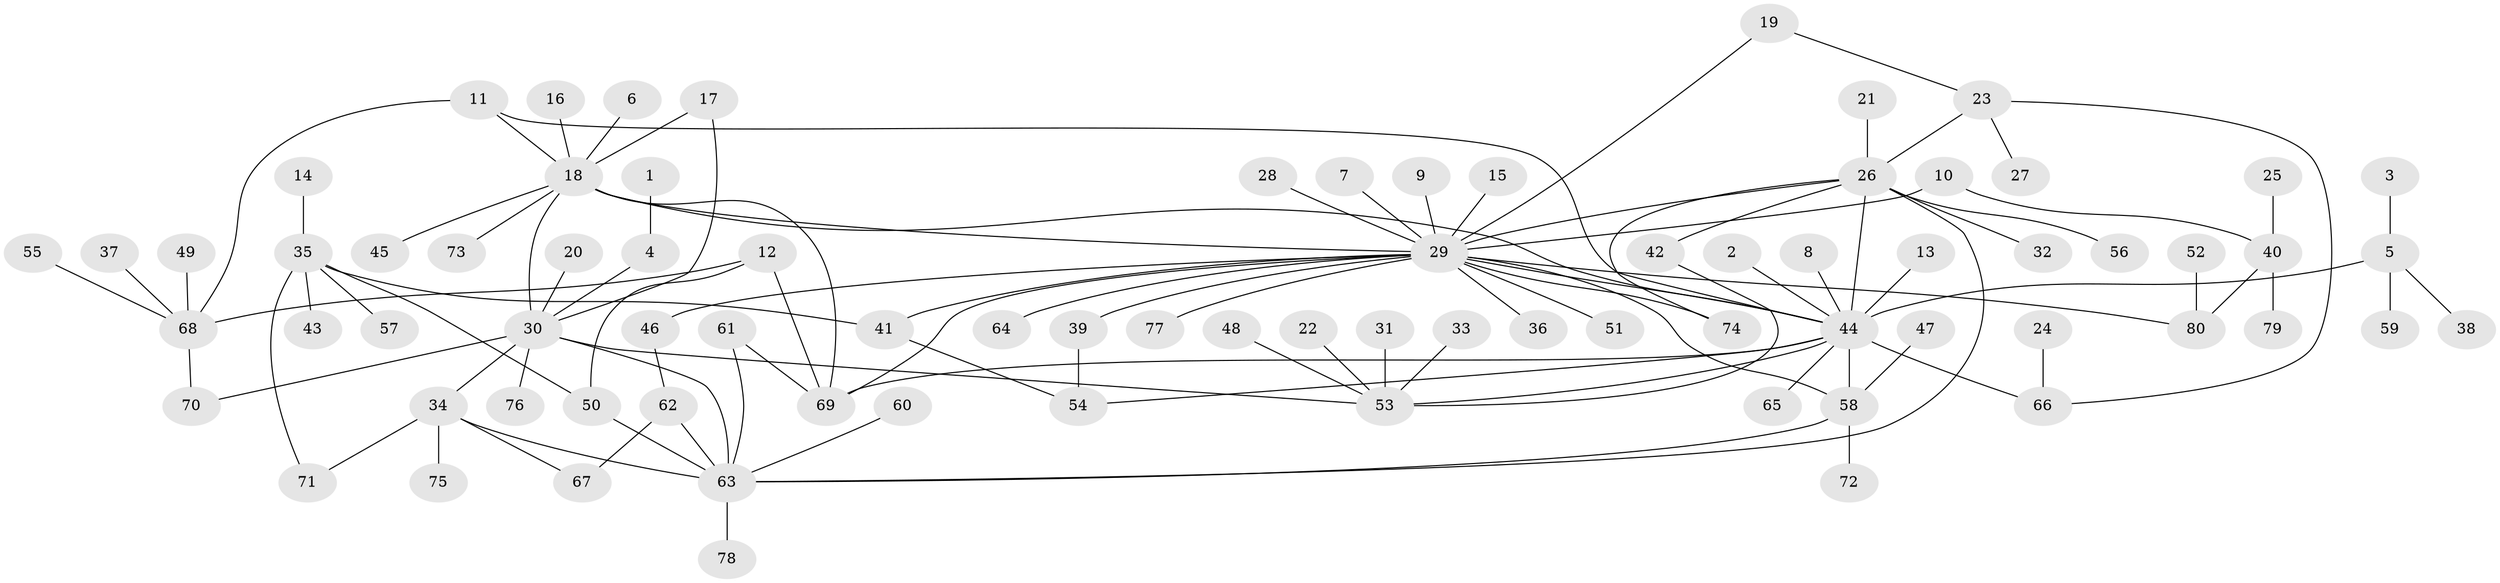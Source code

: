 // original degree distribution, {5: 0.009009009009009009, 16: 0.009009009009009009, 8: 0.018018018018018018, 11: 0.02702702702702703, 4: 0.08108108108108109, 1: 0.5495495495495496, 21: 0.009009009009009009, 2: 0.21621621621621623, 6: 0.036036036036036036, 3: 0.036036036036036036, 10: 0.009009009009009009}
// Generated by graph-tools (version 1.1) at 2025/36/03/04/25 23:36:43]
// undirected, 80 vertices, 105 edges
graph export_dot {
  node [color=gray90,style=filled];
  1;
  2;
  3;
  4;
  5;
  6;
  7;
  8;
  9;
  10;
  11;
  12;
  13;
  14;
  15;
  16;
  17;
  18;
  19;
  20;
  21;
  22;
  23;
  24;
  25;
  26;
  27;
  28;
  29;
  30;
  31;
  32;
  33;
  34;
  35;
  36;
  37;
  38;
  39;
  40;
  41;
  42;
  43;
  44;
  45;
  46;
  47;
  48;
  49;
  50;
  51;
  52;
  53;
  54;
  55;
  56;
  57;
  58;
  59;
  60;
  61;
  62;
  63;
  64;
  65;
  66;
  67;
  68;
  69;
  70;
  71;
  72;
  73;
  74;
  75;
  76;
  77;
  78;
  79;
  80;
  1 -- 4 [weight=1.0];
  2 -- 44 [weight=1.0];
  3 -- 5 [weight=1.0];
  4 -- 30 [weight=1.0];
  5 -- 38 [weight=1.0];
  5 -- 44 [weight=1.0];
  5 -- 59 [weight=1.0];
  6 -- 18 [weight=1.0];
  7 -- 29 [weight=1.0];
  8 -- 44 [weight=1.0];
  9 -- 29 [weight=1.0];
  10 -- 29 [weight=1.0];
  10 -- 40 [weight=1.0];
  11 -- 18 [weight=1.0];
  11 -- 44 [weight=1.0];
  11 -- 68 [weight=1.0];
  12 -- 50 [weight=1.0];
  12 -- 68 [weight=1.0];
  12 -- 69 [weight=1.0];
  13 -- 44 [weight=1.0];
  14 -- 35 [weight=1.0];
  15 -- 29 [weight=1.0];
  16 -- 18 [weight=1.0];
  17 -- 18 [weight=1.0];
  17 -- 30 [weight=1.0];
  18 -- 29 [weight=1.0];
  18 -- 30 [weight=1.0];
  18 -- 44 [weight=1.0];
  18 -- 45 [weight=1.0];
  18 -- 69 [weight=2.0];
  18 -- 73 [weight=1.0];
  19 -- 23 [weight=1.0];
  19 -- 29 [weight=1.0];
  20 -- 30 [weight=1.0];
  21 -- 26 [weight=1.0];
  22 -- 53 [weight=1.0];
  23 -- 26 [weight=1.0];
  23 -- 27 [weight=1.0];
  23 -- 66 [weight=1.0];
  24 -- 66 [weight=1.0];
  25 -- 40 [weight=1.0];
  26 -- 29 [weight=1.0];
  26 -- 32 [weight=1.0];
  26 -- 42 [weight=1.0];
  26 -- 44 [weight=1.0];
  26 -- 56 [weight=1.0];
  26 -- 63 [weight=1.0];
  26 -- 74 [weight=1.0];
  28 -- 29 [weight=1.0];
  29 -- 36 [weight=1.0];
  29 -- 39 [weight=1.0];
  29 -- 41 [weight=1.0];
  29 -- 44 [weight=1.0];
  29 -- 46 [weight=1.0];
  29 -- 51 [weight=1.0];
  29 -- 58 [weight=1.0];
  29 -- 64 [weight=1.0];
  29 -- 69 [weight=1.0];
  29 -- 74 [weight=1.0];
  29 -- 77 [weight=1.0];
  29 -- 80 [weight=1.0];
  30 -- 34 [weight=1.0];
  30 -- 53 [weight=1.0];
  30 -- 63 [weight=1.0];
  30 -- 70 [weight=1.0];
  30 -- 76 [weight=1.0];
  31 -- 53 [weight=1.0];
  33 -- 53 [weight=1.0];
  34 -- 63 [weight=1.0];
  34 -- 67 [weight=1.0];
  34 -- 71 [weight=1.0];
  34 -- 75 [weight=1.0];
  35 -- 41 [weight=1.0];
  35 -- 43 [weight=1.0];
  35 -- 50 [weight=1.0];
  35 -- 57 [weight=1.0];
  35 -- 71 [weight=1.0];
  37 -- 68 [weight=1.0];
  39 -- 54 [weight=1.0];
  40 -- 79 [weight=1.0];
  40 -- 80 [weight=1.0];
  41 -- 54 [weight=1.0];
  42 -- 53 [weight=1.0];
  44 -- 53 [weight=1.0];
  44 -- 54 [weight=1.0];
  44 -- 58 [weight=1.0];
  44 -- 65 [weight=1.0];
  44 -- 66 [weight=2.0];
  44 -- 69 [weight=1.0];
  46 -- 62 [weight=1.0];
  47 -- 58 [weight=1.0];
  48 -- 53 [weight=1.0];
  49 -- 68 [weight=1.0];
  50 -- 63 [weight=2.0];
  52 -- 80 [weight=1.0];
  55 -- 68 [weight=1.0];
  58 -- 63 [weight=1.0];
  58 -- 72 [weight=1.0];
  60 -- 63 [weight=1.0];
  61 -- 63 [weight=1.0];
  61 -- 69 [weight=1.0];
  62 -- 63 [weight=1.0];
  62 -- 67 [weight=1.0];
  63 -- 78 [weight=1.0];
  68 -- 70 [weight=1.0];
}
